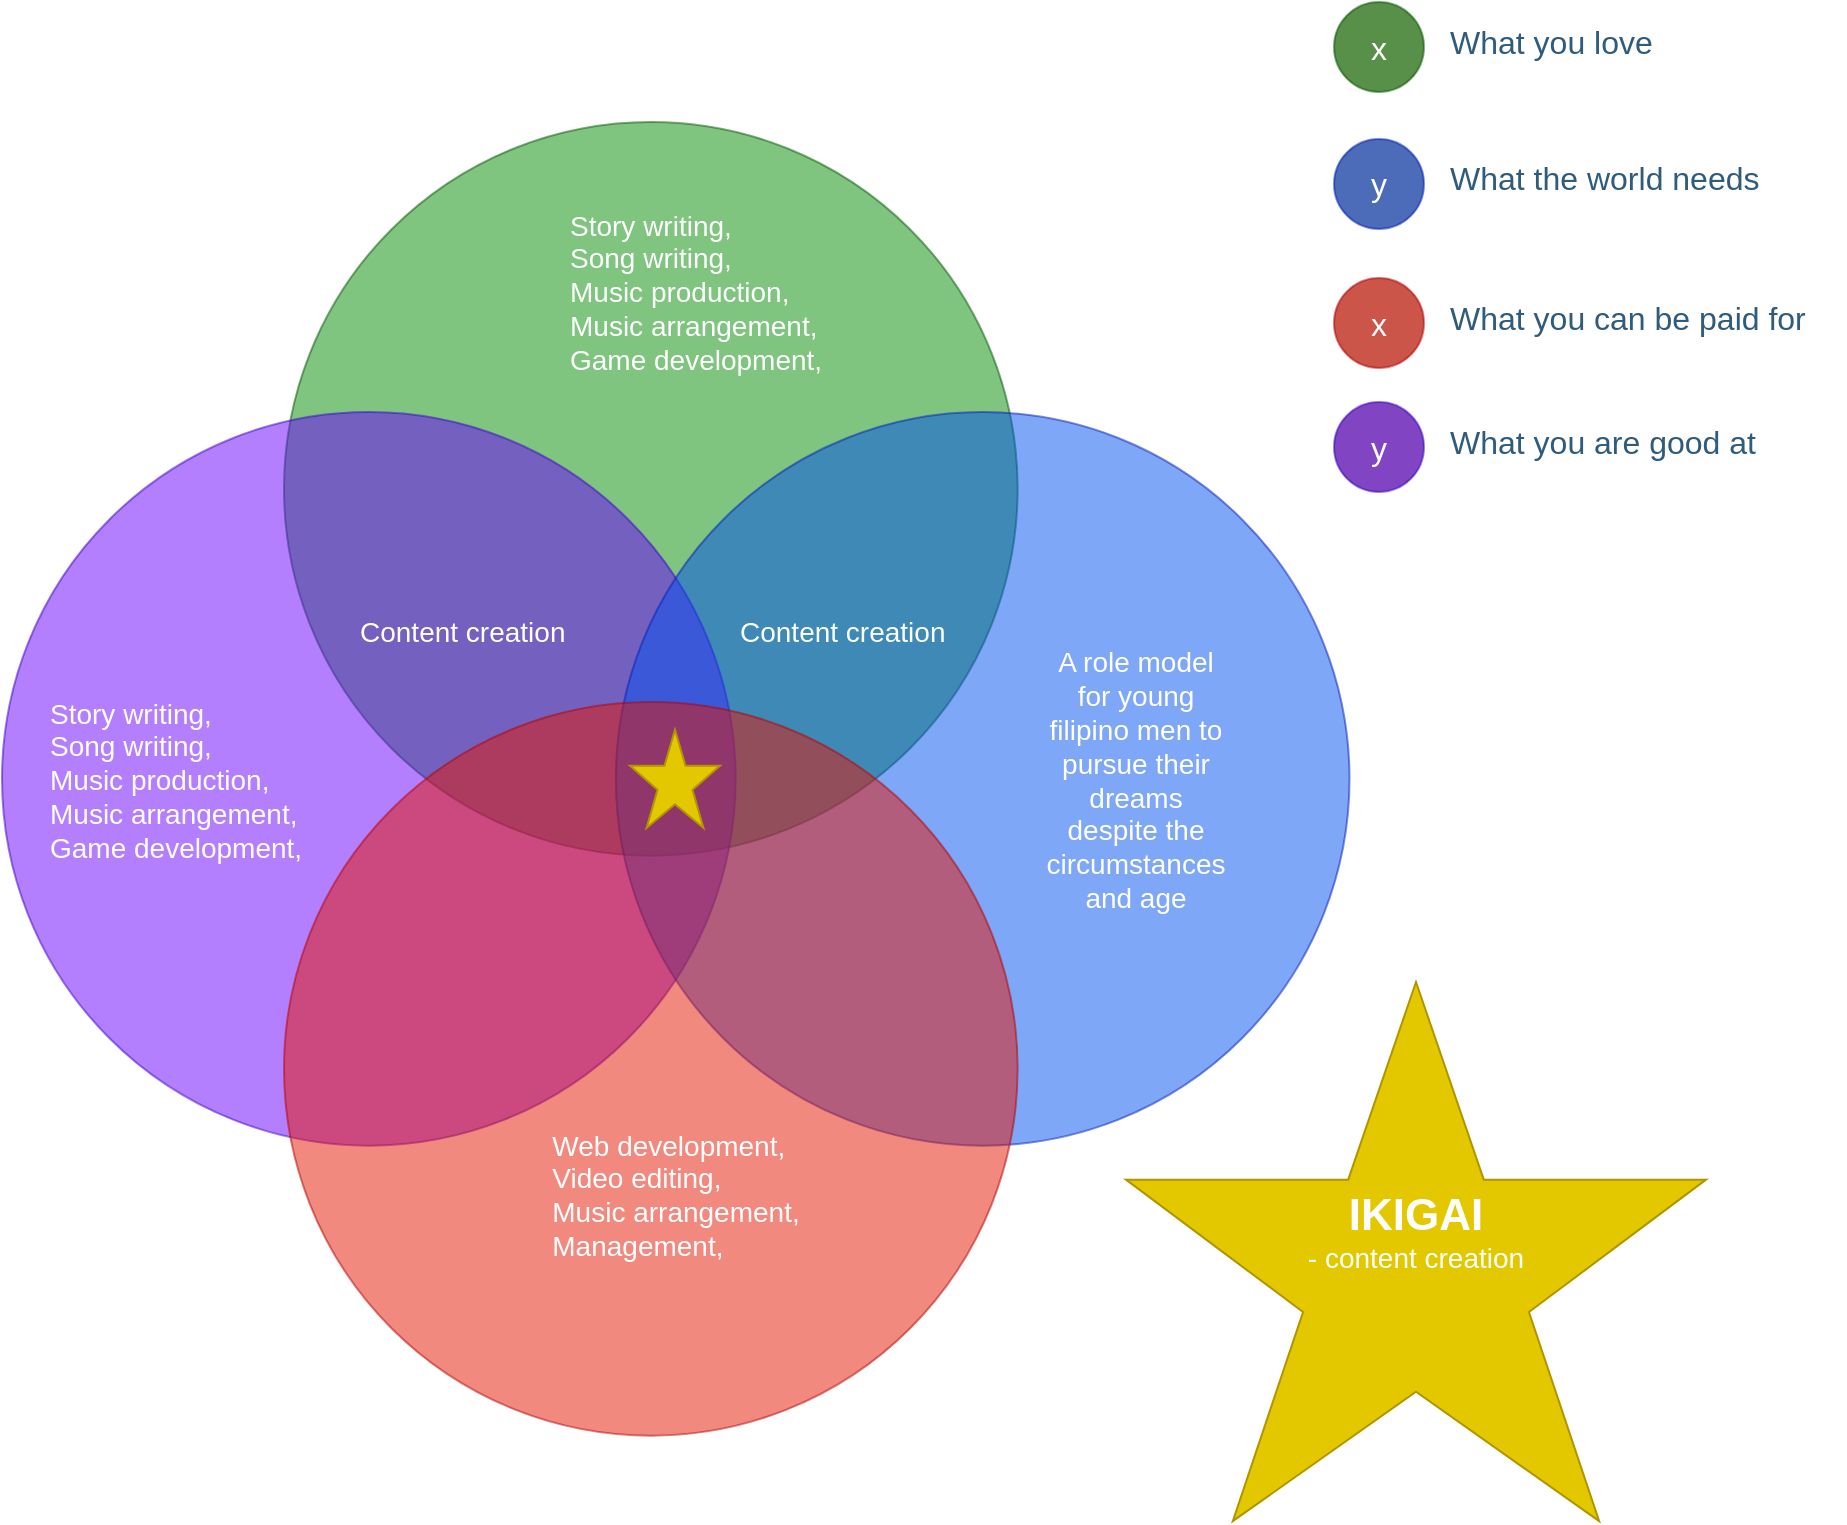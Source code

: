 <mxfile version="23.0.1" type="github">
  <diagram id="3228e29e-7158-1315-38df-8450db1d8a1d" name="Page-1">
    <mxGraphModel dx="880" dy="468" grid="1" gridSize="10" guides="1" tooltips="1" connect="1" arrows="1" fold="1" page="1" pageScale="1" pageWidth="1169" pageHeight="827" background="none" math="0" shadow="0">
      <root>
        <mxCell id="0" />
        <mxCell id="1" parent="0" />
        <mxCell id="21635" value="&lt;div style=&quot;text-align: center ; font-size: 16px&quot;&gt;&lt;br&gt;&lt;/div&gt;" style="ellipse;whiteSpace=wrap;html=1;aspect=fixed;rounded=1;shadow=0;glass=0;labelBackgroundColor=none;strokeColor=none;strokeWidth=1;fillColor=#F08705;gradientColor=none;fontFamily=Helvetica;fontSize=16;fontColor=#2F5B7C;align=center;opacity=50;verticalAlign=top;spacing=15;" parent="1" vertex="1">
          <mxGeometry x="914" y="10" width="45" height="45" as="geometry" />
        </mxCell>
        <mxCell id="21636" value="" style="ellipse;whiteSpace=wrap;html=1;aspect=fixed;rounded=1;shadow=0;glass=0;labelBackgroundColor=none;strokeColor=none;strokeWidth=1;fillColor=#736CA8;gradientColor=none;fontFamily=Helvetica;fontSize=16;fontColor=#2F5B7C;align=left;opacity=50;spacing=15;" parent="1" vertex="1">
          <mxGeometry x="914" y="10" width="45" height="45" as="geometry" />
        </mxCell>
        <mxCell id="21643" value="x" style="ellipse;whiteSpace=wrap;html=1;aspect=fixed;rounded=1;shadow=0;glass=0;labelBackgroundColor=none;strokeColor=#005700;strokeWidth=1;fillColor=#008a00;fontFamily=Helvetica;fontSize=16;fontColor=#ffffff;align=center;opacity=50;spacing=15;" parent="1" vertex="1">
          <mxGeometry x="914" y="10" width="45" height="45" as="geometry" />
        </mxCell>
        <mxCell id="21644" value="What you love" style="text;html=1;resizable=0;points=[];autosize=1;align=left;verticalAlign=top;spacingTop=-4;fontSize=16;fontFamily=Helvetica;fontColor=#2F5B7C;" parent="1" vertex="1">
          <mxGeometry x="969.5" y="17.5" width="120" height="30" as="geometry" />
        </mxCell>
        <mxCell id="21645" value="" style="ellipse;whiteSpace=wrap;html=1;aspect=fixed;rounded=1;shadow=0;glass=0;labelBackgroundColor=none;strokeColor=none;strokeWidth=1;fillColor=#12AAB5;gradientColor=none;fontFamily=Helvetica;fontSize=16;fontColor=#2F5B7C;align=center;opacity=50;spacing=15;" parent="1" vertex="1">
          <mxGeometry x="914" y="78.5" width="45" height="45" as="geometry" />
        </mxCell>
        <mxCell id="21646" value="" style="ellipse;whiteSpace=wrap;html=1;aspect=fixed;rounded=1;shadow=0;glass=0;labelBackgroundColor=none;strokeColor=none;strokeWidth=1;fillColor=#AE4132;gradientColor=none;fontFamily=Helvetica;fontSize=16;fontColor=#2F5B7C;align=center;opacity=50;spacing=15;" parent="1" vertex="1">
          <mxGeometry x="914" y="78.5" width="45" height="45" as="geometry" />
        </mxCell>
        <mxCell id="21647" value="y" style="ellipse;whiteSpace=wrap;html=1;aspect=fixed;rounded=1;shadow=0;glass=0;labelBackgroundColor=none;strokeColor=#001DBC;strokeWidth=1;fillColor=#0050ef;fontFamily=Helvetica;fontSize=16;fontColor=#ffffff;align=center;opacity=50;spacing=15;" parent="1" vertex="1">
          <mxGeometry x="914" y="78.5" width="45" height="45" as="geometry" />
        </mxCell>
        <mxCell id="21648" value="What the world needs" style="text;html=1;resizable=0;points=[];autosize=1;align=left;verticalAlign=top;spacingTop=-4;fontSize=16;fontFamily=Helvetica;fontColor=#2F5B7C;" parent="1" vertex="1">
          <mxGeometry x="969.5" y="86" width="180" height="30" as="geometry" />
        </mxCell>
        <mxCell id="nFk9WijKYH34LfZV5_Lt-21667" value="&lt;div style=&quot;text-align: center ; font-size: 16px&quot;&gt;&lt;br&gt;&lt;/div&gt;" style="ellipse;whiteSpace=wrap;html=1;aspect=fixed;rounded=1;shadow=0;glass=0;labelBackgroundColor=none;strokeColor=none;strokeWidth=1;fillColor=#F08705;gradientColor=none;fontFamily=Helvetica;fontSize=16;fontColor=#2F5B7C;align=center;opacity=50;verticalAlign=top;spacing=15;" vertex="1" parent="1">
          <mxGeometry x="914" y="148" width="45" height="45" as="geometry" />
        </mxCell>
        <mxCell id="nFk9WijKYH34LfZV5_Lt-21668" value="" style="ellipse;whiteSpace=wrap;html=1;aspect=fixed;rounded=1;shadow=0;glass=0;labelBackgroundColor=none;strokeColor=none;strokeWidth=1;fillColor=#736CA8;gradientColor=none;fontFamily=Helvetica;fontSize=16;fontColor=#2F5B7C;align=left;opacity=50;spacing=15;" vertex="1" parent="1">
          <mxGeometry x="914" y="148" width="45" height="45" as="geometry" />
        </mxCell>
        <mxCell id="nFk9WijKYH34LfZV5_Lt-21669" value="x" style="ellipse;whiteSpace=wrap;html=1;aspect=fixed;rounded=1;shadow=0;glass=0;labelBackgroundColor=none;strokeColor=#B20000;strokeWidth=1;fillColor=#e51400;fontFamily=Helvetica;fontSize=16;fontColor=#ffffff;align=center;opacity=50;spacing=15;" vertex="1" parent="1">
          <mxGeometry x="914" y="148" width="45" height="45" as="geometry" />
        </mxCell>
        <mxCell id="nFk9WijKYH34LfZV5_Lt-21670" value="What you can be paid for" style="text;html=1;resizable=0;points=[];autosize=1;align=left;verticalAlign=top;spacingTop=-4;fontSize=16;fontFamily=Helvetica;fontColor=#2F5B7C;" vertex="1" parent="1">
          <mxGeometry x="969.5" y="155.5" width="200" height="30" as="geometry" />
        </mxCell>
        <mxCell id="nFk9WijKYH34LfZV5_Lt-21671" value="" style="ellipse;whiteSpace=wrap;html=1;aspect=fixed;rounded=1;shadow=0;glass=0;labelBackgroundColor=none;strokeColor=none;strokeWidth=1;fillColor=#12AAB5;gradientColor=none;fontFamily=Helvetica;fontSize=16;fontColor=#2F5B7C;align=center;opacity=50;spacing=15;" vertex="1" parent="1">
          <mxGeometry x="914" y="210" width="45" height="45" as="geometry" />
        </mxCell>
        <mxCell id="nFk9WijKYH34LfZV5_Lt-21672" value="" style="ellipse;whiteSpace=wrap;html=1;aspect=fixed;rounded=1;shadow=0;glass=0;labelBackgroundColor=none;strokeColor=none;strokeWidth=1;fillColor=#AE4132;gradientColor=none;fontFamily=Helvetica;fontSize=16;fontColor=#2F5B7C;align=center;opacity=50;spacing=15;" vertex="1" parent="1">
          <mxGeometry x="914" y="210" width="45" height="45" as="geometry" />
        </mxCell>
        <mxCell id="nFk9WijKYH34LfZV5_Lt-21673" value="y" style="ellipse;whiteSpace=wrap;html=1;aspect=fixed;rounded=1;shadow=0;glass=0;labelBackgroundColor=none;strokeColor=#3700CC;strokeWidth=1;fillColor=#6a00ff;fontFamily=Helvetica;fontSize=16;fontColor=#ffffff;align=center;opacity=50;spacing=15;" vertex="1" parent="1">
          <mxGeometry x="914" y="210" width="45" height="45" as="geometry" />
        </mxCell>
        <mxCell id="nFk9WijKYH34LfZV5_Lt-21674" value="What you are good at" style="text;html=1;resizable=0;points=[];autosize=1;align=left;verticalAlign=top;spacingTop=-4;fontSize=16;fontFamily=Helvetica;fontColor=#2F5B7C;" vertex="1" parent="1">
          <mxGeometry x="969.5" y="217.5" width="180" height="30" as="geometry" />
        </mxCell>
        <mxCell id="21637" value="&lt;div style=&quot;text-align: center; font-size: 16px;&quot;&gt;&lt;br&gt;&lt;/div&gt;" style="ellipse;whiteSpace=wrap;html=1;aspect=fixed;rounded=1;shadow=0;glass=0;labelBackgroundColor=none;strokeColor=#005700;strokeWidth=1;fillColor=#008a00;fontFamily=Helvetica;fontSize=16;fontColor=#ffffff;align=center;opacity=50;verticalAlign=top;spacing=15;movable=0;resizable=0;rotatable=0;deletable=0;editable=0;locked=1;connectable=0;" parent="1" vertex="1">
          <mxGeometry x="388.999" y="70" width="366.82" height="366.82" as="geometry" />
        </mxCell>
        <mxCell id="21638" value="" style="ellipse;whiteSpace=wrap;html=1;aspect=fixed;rounded=1;shadow=0;glass=0;labelBackgroundColor=none;strokeColor=#3700CC;strokeWidth=1;fillColor=#6a00ff;fontFamily=Helvetica;fontSize=16;fontColor=#ffffff;align=left;opacity=50;spacing=15;movable=0;resizable=0;rotatable=0;deletable=0;editable=0;locked=1;connectable=0;" parent="1" vertex="1">
          <mxGeometry x="248" y="215.0" width="366.82" height="366.82" as="geometry" />
        </mxCell>
        <mxCell id="21639" value="" style="ellipse;whiteSpace=wrap;html=1;aspect=fixed;rounded=1;shadow=0;glass=0;labelBackgroundColor=none;strokeColor=#001DBC;strokeWidth=1;fillColor=#0050EF;fontFamily=Helvetica;fontSize=16;fontColor=#ffffff;align=right;opacity=50;spacing=15;movable=0;resizable=0;rotatable=0;deletable=0;editable=0;locked=1;connectable=0;" parent="1" vertex="1">
          <mxGeometry x="554.938" y="215.0" width="366.82" height="366.82" as="geometry" />
        </mxCell>
        <mxCell id="21640" value="&lt;div style=&quot;text-align: center; font-size: 16px;&quot;&gt;&lt;br&gt;&lt;/div&gt;" style="ellipse;whiteSpace=wrap;html=1;aspect=fixed;rounded=1;shadow=0;glass=0;labelBackgroundColor=none;strokeColor=#B20000;strokeWidth=1;fillColor=#E51400;fontFamily=Helvetica;fontSize=16;align=center;opacity=50;verticalAlign=bottom;spacingBottom=15;spacing=15;fontColor=#ffffff;movable=0;resizable=0;rotatable=0;deletable=0;editable=0;locked=1;connectable=0;" parent="1" vertex="1">
          <mxGeometry x="388.999" y="359.999" width="366.82" height="366.82" as="geometry" />
        </mxCell>
        <mxCell id="nFk9WijKYH34LfZV5_Lt-21678" value="&lt;font style=&quot;font-size: 14px;&quot; color=&quot;#ffffff&quot;&gt;A role model for young filipino men to pursue their dreams despite the circumstances and age&lt;/font&gt;" style="text;html=1;strokeColor=none;fillColor=none;align=center;verticalAlign=middle;whiteSpace=wrap;rounded=0;" vertex="1" parent="1">
          <mxGeometry x="770" y="384" width="90" height="30" as="geometry" />
        </mxCell>
        <mxCell id="nFk9WijKYH34LfZV5_Lt-21679" value="&lt;font style=&quot;font-size: 14px;&quot; color=&quot;#ffffff&quot;&gt;&lt;span style=&quot;&quot;&gt;Content creation&lt;br&gt;&lt;/span&gt;&lt;/font&gt;" style="text;html=1;strokeColor=none;fillColor=none;align=left;verticalAlign=middle;whiteSpace=wrap;rounded=0;" vertex="1" parent="1">
          <mxGeometry x="425" y="310" width="160" height="30" as="geometry" />
        </mxCell>
        <mxCell id="nFk9WijKYH34LfZV5_Lt-21680" value="&lt;div style=&quot;&quot;&gt;&lt;span style=&quot;font-size: 14px; color: rgb(255, 255, 255); background-color: initial;&quot;&gt;Story writing,&lt;/span&gt;&lt;/div&gt;&lt;font style=&quot;font-size: 14px;&quot; color=&quot;#ffffff&quot;&gt;&lt;div style=&quot;&quot;&gt;&lt;span style=&quot;background-color: initial;&quot;&gt;Song writing,&lt;/span&gt;&lt;/div&gt;&lt;span style=&quot;&quot;&gt;&lt;div style=&quot;&quot;&gt;&lt;span style=&quot;background-color: initial;&quot;&gt;Music production,&lt;/span&gt;&lt;/div&gt;&lt;div style=&quot;&quot;&gt;&lt;span style=&quot;background-color: initial;&quot;&gt;Music arrangement,&amp;nbsp;&lt;/span&gt;&lt;/div&gt;&lt;div style=&quot;&quot;&gt;&lt;span style=&quot;background-color: initial;&quot;&gt;Game development,&lt;/span&gt;&lt;/div&gt;&lt;/span&gt;&lt;/font&gt;" style="text;html=1;strokeColor=none;fillColor=none;align=left;verticalAlign=middle;whiteSpace=wrap;rounded=0;" vertex="1" parent="1">
          <mxGeometry x="530" y="140" width="192.59" height="30" as="geometry" />
        </mxCell>
        <mxCell id="nFk9WijKYH34LfZV5_Lt-21681" value="&lt;div style=&quot;text-align: left;&quot;&gt;&lt;span style=&quot;font-size: 14px; color: rgb(255, 255, 255); background-color: initial;&quot;&gt;Web development,&amp;nbsp;&lt;/span&gt;&lt;/div&gt;&lt;font style=&quot;&quot; color=&quot;#ffffff&quot;&gt;&lt;div style=&quot;text-align: left;&quot;&gt;&lt;span style=&quot;font-size: 14px; background-color: initial;&quot;&gt;Video editing,&amp;nbsp;&lt;/span&gt;&lt;/div&gt;&lt;span style=&quot;font-size: 14px;&quot;&gt;&lt;div style=&quot;text-align: left;&quot;&gt;&lt;span style=&quot;background-color: initial;&quot;&gt;Music arrangement,&lt;/span&gt;&lt;/div&gt;&lt;/span&gt;&lt;span style=&quot;font-size: 14px;&quot;&gt;&lt;div style=&quot;text-align: left;&quot;&gt;&lt;span style=&quot;background-color: initial;&quot;&gt;Management,&amp;nbsp;&lt;/span&gt;&lt;/div&gt;&lt;/span&gt;&lt;div style=&quot;text-align: left;&quot;&gt;&lt;span style=&quot;font-size: 14px;&quot;&gt;&lt;br&gt;&lt;/span&gt;&lt;/div&gt;&lt;/font&gt;" style="text;html=1;strokeColor=none;fillColor=none;align=center;verticalAlign=middle;whiteSpace=wrap;rounded=0;" vertex="1" parent="1">
          <mxGeometry x="450" y="600" width="270" height="30" as="geometry" />
        </mxCell>
        <mxCell id="nFk9WijKYH34LfZV5_Lt-21685" value="" style="verticalLabelPosition=bottom;verticalAlign=top;html=1;shape=mxgraph.basic.star;fillColor=#e3c800;fontColor=#000000;strokeColor=#B09500;" vertex="1" parent="1">
          <mxGeometry x="562" y="373.86" width="45" height="49.09" as="geometry" />
        </mxCell>
        <mxCell id="nFk9WijKYH34LfZV5_Lt-21686" value="" style="verticalLabelPosition=bottom;verticalAlign=top;html=1;shape=mxgraph.basic.star;fillColor=#e3c800;fontColor=#000000;strokeColor=#B09500;" vertex="1" parent="1">
          <mxGeometry x="810" y="500.0" width="290" height="269.55" as="geometry" />
        </mxCell>
        <mxCell id="nFk9WijKYH34LfZV5_Lt-21687" value="&lt;div style=&quot;&quot;&gt;&lt;span style=&quot;color: rgb(255, 255, 255); background-color: initial;&quot;&gt;&lt;b style=&quot;&quot;&gt;&lt;font style=&quot;font-size: 22px;&quot;&gt;IKIGAI&lt;/font&gt;&lt;/b&gt;&lt;/span&gt;&lt;/div&gt;&lt;div style=&quot;&quot;&gt;&lt;font color=&quot;#ffffff&quot;&gt;&lt;span style=&quot;font-size: 14px;&quot;&gt;- content creation&lt;/span&gt;&lt;/font&gt;&lt;/div&gt;" style="text;html=1;strokeColor=none;fillColor=none;align=center;verticalAlign=middle;whiteSpace=wrap;rounded=0;" vertex="1" parent="1">
          <mxGeometry x="875" y="610" width="160" height="30" as="geometry" />
        </mxCell>
        <mxCell id="nFk9WijKYH34LfZV5_Lt-21688" value="&lt;font style=&quot;font-size: 14px;&quot; color=&quot;#ffffff&quot;&gt;&lt;br&gt;&lt;/font&gt;&lt;div style=&quot;border-color: var(--border-color);&quot;&gt;&lt;span style=&quot;border-color: var(--border-color); font-size: 14px; color: rgb(255, 255, 255);&quot;&gt;Story writing,&lt;/span&gt;&lt;/div&gt;&lt;font style=&quot;border-color: var(--border-color); color: rgb(255, 255, 255); font-size: 14px;&quot; color=&quot;#ffffff&quot;&gt;&lt;div style=&quot;border-color: var(--border-color);&quot;&gt;&lt;span style=&quot;border-color: var(--border-color);&quot;&gt;Song writing,&lt;/span&gt;&lt;/div&gt;&lt;span style=&quot;border-color: var(--border-color);&quot;&gt;&lt;div style=&quot;border-color: var(--border-color);&quot;&gt;&lt;span style=&quot;border-color: var(--border-color);&quot;&gt;Music production,&lt;/span&gt;&lt;/div&gt;&lt;div style=&quot;border-color: var(--border-color);&quot;&gt;&lt;span style=&quot;border-color: var(--border-color);&quot;&gt;Music arrangement,&amp;nbsp;&lt;/span&gt;&lt;/div&gt;&lt;div style=&quot;border-color: var(--border-color);&quot;&gt;&lt;span style=&quot;border-color: var(--border-color);&quot;&gt;Game development,&lt;/span&gt;&lt;/div&gt;&lt;div&gt;&lt;span style=&quot;border-color: var(--border-color);&quot;&gt;&lt;br&gt;&lt;/span&gt;&lt;/div&gt;&lt;/span&gt;&lt;/font&gt;" style="text;html=1;strokeColor=none;fillColor=none;align=left;verticalAlign=middle;whiteSpace=wrap;rounded=0;" vertex="1" parent="1">
          <mxGeometry x="270" y="384" width="160" height="30" as="geometry" />
        </mxCell>
        <mxCell id="nFk9WijKYH34LfZV5_Lt-21689" value="&lt;font style=&quot;font-size: 14px;&quot; color=&quot;#ffffff&quot;&gt;&lt;span style=&quot;&quot;&gt;Content creation&lt;br&gt;&lt;/span&gt;&lt;/font&gt;" style="text;html=1;strokeColor=none;fillColor=none;align=left;verticalAlign=middle;whiteSpace=wrap;rounded=0;" vertex="1" parent="1">
          <mxGeometry x="614.82" y="310" width="160" height="30" as="geometry" />
        </mxCell>
      </root>
    </mxGraphModel>
  </diagram>
</mxfile>
